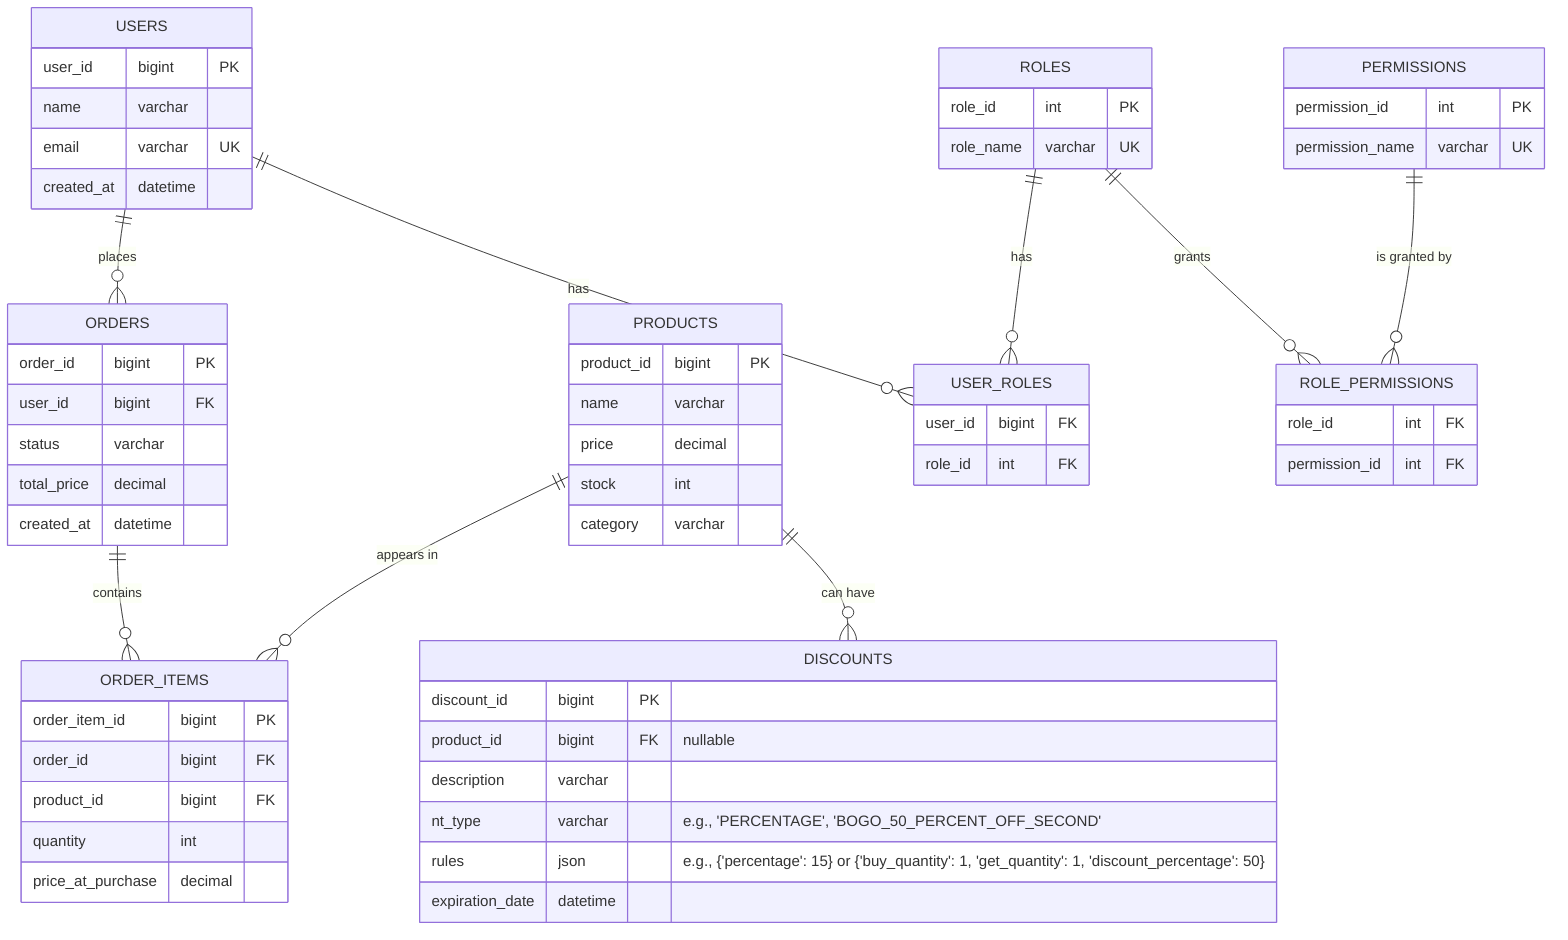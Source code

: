 erDiagram
    USERS {
        user_id bigint PK
        name varchar
        email varchar UK
        created_at datetime
    }

    ROLES {
        role_id int PK
        role_name varchar UK
    }

    PERMISSIONS {
        permission_id int PK
        permission_name varchar UK
    }

    PRODUCTS {
        product_id bigint PK
        name varchar
        price decimal
        stock int
        category varchar
    }

    DISCOUNTS {
        discount_id bigint PK
        product_id bigint FK "nullable"
        description varchar
        nt_type varchar "e.g., 'PERCENTAGE', 'BOGO_50_PERCENT_OFF_SECOND'"
        rules json "e.g., {'percentage': 15} or {'buy_quantity': 1, 'get_quantity': 1, 'discount_percentage': 50}"
        expiration_date datetime
    }

    ORDERS {
        order_id bigint PK
        user_id bigint FK
        status varchar
        total_price decimal
        created_at datetime
    }

    ORDER_ITEMS {
        order_item_id bigint PK
        order_id bigint FK
        product_id bigint FK
        quantity int
        price_at_purchase decimal
    }

    %% --- Join Tables for Many-to-Many Relationships ---
    USER_ROLES {
        user_id bigint FK
        role_id int FK
    }

    ROLE_PERMISSIONS {
        role_id int FK
        permission_id int FK
    }

    %% --- Relationships ---
    USERS ||--o{ USER_ROLES : "has"
    ROLES ||--o{ USER_ROLES : "has"
    ROLES ||--o{ ROLE_PERMISSIONS : "grants"
    PERMISSIONS ||--o{ ROLE_PERMISSIONS : "is granted by"
    USERS ||--o{ ORDERS : "places"
    ORDERS ||--o{ ORDER_ITEMS : "contains"
    PRODUCTS ||--o{ ORDER_ITEMS : "appears in"
    PRODUCTS ||--o{ DISCOUNTS : "can have"